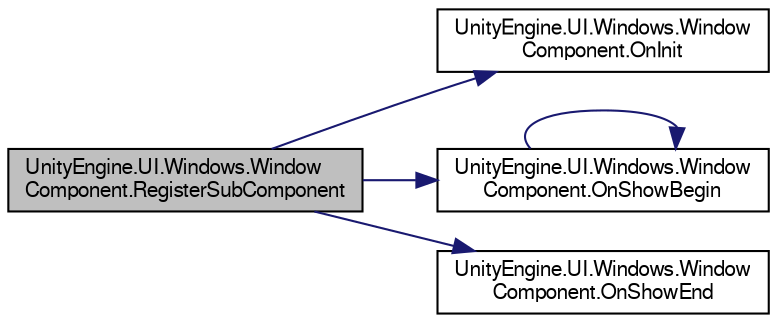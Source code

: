 digraph "UnityEngine.UI.Windows.WindowComponent.RegisterSubComponent"
{
  edge [fontname="FreeSans",fontsize="10",labelfontname="FreeSans",labelfontsize="10"];
  node [fontname="FreeSans",fontsize="10",shape=record];
  rankdir="LR";
  Node1 [label="UnityEngine.UI.Windows.Window\lComponent.RegisterSubComponent",height=0.2,width=0.4,color="black", fillcolor="grey75", style="filled", fontcolor="black"];
  Node1 -> Node2 [color="midnightblue",fontsize="10",style="solid",fontname="FreeSans"];
  Node2 [label="UnityEngine.UI.Windows.Window\lComponent.OnInit",height=0.2,width=0.4,color="black", fillcolor="white", style="filled",URL="$class_unity_engine_1_1_u_i_1_1_windows_1_1_window_component.html#a1bbe16844e4db2b628587023bcc45117",tooltip="Raises the init event. "];
  Node1 -> Node3 [color="midnightblue",fontsize="10",style="solid",fontname="FreeSans"];
  Node3 [label="UnityEngine.UI.Windows.Window\lComponent.OnShowBegin",height=0.2,width=0.4,color="black", fillcolor="white", style="filled",URL="$class_unity_engine_1_1_u_i_1_1_windows_1_1_window_component.html#a3851b1765a8aca39a5b410043d858d3a",tooltip="Raises the show begin event. "];
  Node3 -> Node3 [color="midnightblue",fontsize="10",style="solid",fontname="FreeSans"];
  Node1 -> Node4 [color="midnightblue",fontsize="10",style="solid",fontname="FreeSans"];
  Node4 [label="UnityEngine.UI.Windows.Window\lComponent.OnShowEnd",height=0.2,width=0.4,color="black", fillcolor="white", style="filled",URL="$class_unity_engine_1_1_u_i_1_1_windows_1_1_window_component.html#a7565d701351e1569d51ab4122ecfcaa0",tooltip="Raises the show end event. "];
}

